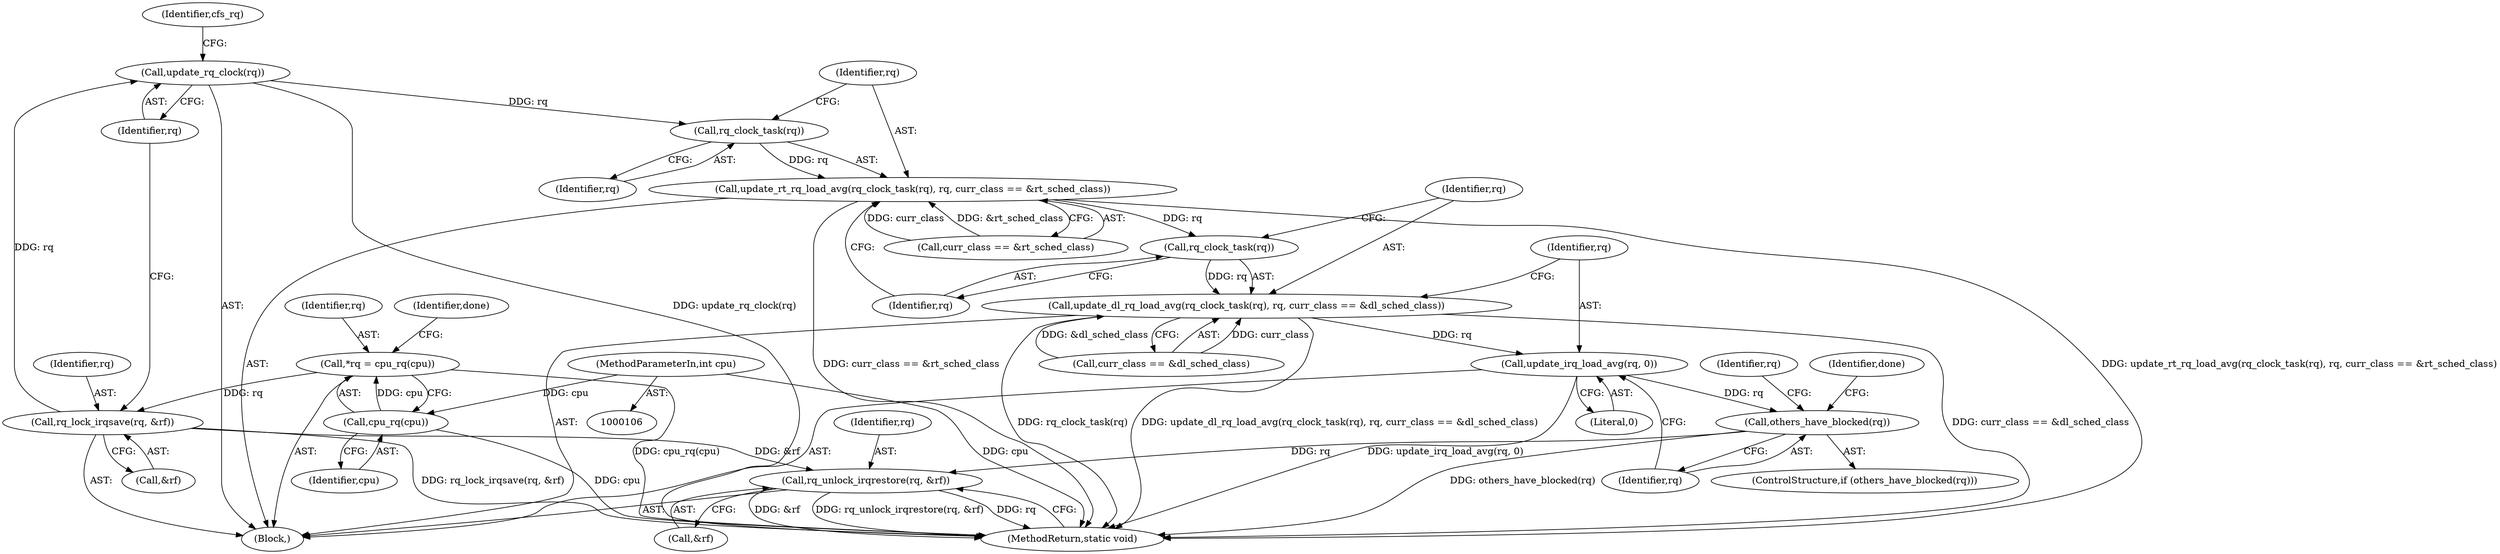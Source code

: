 digraph "0_linux_c40f7d74c741a907cfaeb73a7697081881c497d0_1@API" {
"1000126" [label="(Call,update_rq_clock(rq))"];
"1000122" [label="(Call,rq_lock_irqsave(rq, &rf))"];
"1000110" [label="(Call,*rq = cpu_rq(cpu))"];
"1000112" [label="(Call,cpu_rq(cpu))"];
"1000107" [label="(MethodParameterIn,int cpu)"];
"1000181" [label="(Call,rq_clock_task(rq))"];
"1000180" [label="(Call,update_rt_rq_load_avg(rq_clock_task(rq), rq, curr_class == &rt_sched_class))"];
"1000189" [label="(Call,rq_clock_task(rq))"];
"1000188" [label="(Call,update_dl_rq_load_avg(rq_clock_task(rq), rq, curr_class == &dl_sched_class))"];
"1000196" [label="(Call,update_irq_load_avg(rq, 0))"];
"1000200" [label="(Call,others_have_blocked(rq))"];
"1000217" [label="(Call,rq_unlock_irqrestore(rq, &rf))"];
"1000203" [label="(Identifier,done)"];
"1000183" [label="(Identifier,rq)"];
"1000120" [label="(Identifier,done)"];
"1000197" [label="(Identifier,rq)"];
"1000218" [label="(Identifier,rq)"];
"1000190" [label="(Identifier,rq)"];
"1000127" [label="(Identifier,rq)"];
"1000191" [label="(Identifier,rq)"];
"1000123" [label="(Identifier,rq)"];
"1000219" [label="(Call,&rf)"];
"1000108" [label="(Block,)"];
"1000207" [label="(Identifier,rq)"];
"1000111" [label="(Identifier,rq)"];
"1000180" [label="(Call,update_rt_rq_load_avg(rq_clock_task(rq), rq, curr_class == &rt_sched_class))"];
"1000126" [label="(Call,update_rq_clock(rq))"];
"1000192" [label="(Call,curr_class == &dl_sched_class)"];
"1000132" [label="(Identifier,cfs_rq)"];
"1000189" [label="(Call,rq_clock_task(rq))"];
"1000198" [label="(Literal,0)"];
"1000184" [label="(Call,curr_class == &rt_sched_class)"];
"1000201" [label="(Identifier,rq)"];
"1000221" [label="(MethodReturn,static void)"];
"1000200" [label="(Call,others_have_blocked(rq))"];
"1000199" [label="(ControlStructure,if (others_have_blocked(rq)))"];
"1000112" [label="(Call,cpu_rq(cpu))"];
"1000124" [label="(Call,&rf)"];
"1000107" [label="(MethodParameterIn,int cpu)"];
"1000110" [label="(Call,*rq = cpu_rq(cpu))"];
"1000113" [label="(Identifier,cpu)"];
"1000217" [label="(Call,rq_unlock_irqrestore(rq, &rf))"];
"1000182" [label="(Identifier,rq)"];
"1000188" [label="(Call,update_dl_rq_load_avg(rq_clock_task(rq), rq, curr_class == &dl_sched_class))"];
"1000122" [label="(Call,rq_lock_irqsave(rq, &rf))"];
"1000181" [label="(Call,rq_clock_task(rq))"];
"1000196" [label="(Call,update_irq_load_avg(rq, 0))"];
"1000126" -> "1000108"  [label="AST: "];
"1000126" -> "1000127"  [label="CFG: "];
"1000127" -> "1000126"  [label="AST: "];
"1000132" -> "1000126"  [label="CFG: "];
"1000126" -> "1000221"  [label="DDG: update_rq_clock(rq)"];
"1000122" -> "1000126"  [label="DDG: rq"];
"1000126" -> "1000181"  [label="DDG: rq"];
"1000122" -> "1000108"  [label="AST: "];
"1000122" -> "1000124"  [label="CFG: "];
"1000123" -> "1000122"  [label="AST: "];
"1000124" -> "1000122"  [label="AST: "];
"1000127" -> "1000122"  [label="CFG: "];
"1000122" -> "1000221"  [label="DDG: rq_lock_irqsave(rq, &rf)"];
"1000110" -> "1000122"  [label="DDG: rq"];
"1000122" -> "1000217"  [label="DDG: &rf"];
"1000110" -> "1000108"  [label="AST: "];
"1000110" -> "1000112"  [label="CFG: "];
"1000111" -> "1000110"  [label="AST: "];
"1000112" -> "1000110"  [label="AST: "];
"1000120" -> "1000110"  [label="CFG: "];
"1000110" -> "1000221"  [label="DDG: cpu_rq(cpu)"];
"1000112" -> "1000110"  [label="DDG: cpu"];
"1000112" -> "1000113"  [label="CFG: "];
"1000113" -> "1000112"  [label="AST: "];
"1000112" -> "1000221"  [label="DDG: cpu"];
"1000107" -> "1000112"  [label="DDG: cpu"];
"1000107" -> "1000106"  [label="AST: "];
"1000107" -> "1000221"  [label="DDG: cpu"];
"1000181" -> "1000180"  [label="AST: "];
"1000181" -> "1000182"  [label="CFG: "];
"1000182" -> "1000181"  [label="AST: "];
"1000183" -> "1000181"  [label="CFG: "];
"1000181" -> "1000180"  [label="DDG: rq"];
"1000180" -> "1000108"  [label="AST: "];
"1000180" -> "1000184"  [label="CFG: "];
"1000183" -> "1000180"  [label="AST: "];
"1000184" -> "1000180"  [label="AST: "];
"1000190" -> "1000180"  [label="CFG: "];
"1000180" -> "1000221"  [label="DDG: curr_class == &rt_sched_class"];
"1000180" -> "1000221"  [label="DDG: update_rt_rq_load_avg(rq_clock_task(rq), rq, curr_class == &rt_sched_class)"];
"1000184" -> "1000180"  [label="DDG: curr_class"];
"1000184" -> "1000180"  [label="DDG: &rt_sched_class"];
"1000180" -> "1000189"  [label="DDG: rq"];
"1000189" -> "1000188"  [label="AST: "];
"1000189" -> "1000190"  [label="CFG: "];
"1000190" -> "1000189"  [label="AST: "];
"1000191" -> "1000189"  [label="CFG: "];
"1000189" -> "1000188"  [label="DDG: rq"];
"1000188" -> "1000108"  [label="AST: "];
"1000188" -> "1000192"  [label="CFG: "];
"1000191" -> "1000188"  [label="AST: "];
"1000192" -> "1000188"  [label="AST: "];
"1000197" -> "1000188"  [label="CFG: "];
"1000188" -> "1000221"  [label="DDG: update_dl_rq_load_avg(rq_clock_task(rq), rq, curr_class == &dl_sched_class)"];
"1000188" -> "1000221"  [label="DDG: curr_class == &dl_sched_class"];
"1000188" -> "1000221"  [label="DDG: rq_clock_task(rq)"];
"1000192" -> "1000188"  [label="DDG: curr_class"];
"1000192" -> "1000188"  [label="DDG: &dl_sched_class"];
"1000188" -> "1000196"  [label="DDG: rq"];
"1000196" -> "1000108"  [label="AST: "];
"1000196" -> "1000198"  [label="CFG: "];
"1000197" -> "1000196"  [label="AST: "];
"1000198" -> "1000196"  [label="AST: "];
"1000201" -> "1000196"  [label="CFG: "];
"1000196" -> "1000221"  [label="DDG: update_irq_load_avg(rq, 0)"];
"1000196" -> "1000200"  [label="DDG: rq"];
"1000200" -> "1000199"  [label="AST: "];
"1000200" -> "1000201"  [label="CFG: "];
"1000201" -> "1000200"  [label="AST: "];
"1000203" -> "1000200"  [label="CFG: "];
"1000207" -> "1000200"  [label="CFG: "];
"1000200" -> "1000221"  [label="DDG: others_have_blocked(rq)"];
"1000200" -> "1000217"  [label="DDG: rq"];
"1000217" -> "1000108"  [label="AST: "];
"1000217" -> "1000219"  [label="CFG: "];
"1000218" -> "1000217"  [label="AST: "];
"1000219" -> "1000217"  [label="AST: "];
"1000221" -> "1000217"  [label="CFG: "];
"1000217" -> "1000221"  [label="DDG: &rf"];
"1000217" -> "1000221"  [label="DDG: rq_unlock_irqrestore(rq, &rf)"];
"1000217" -> "1000221"  [label="DDG: rq"];
}
